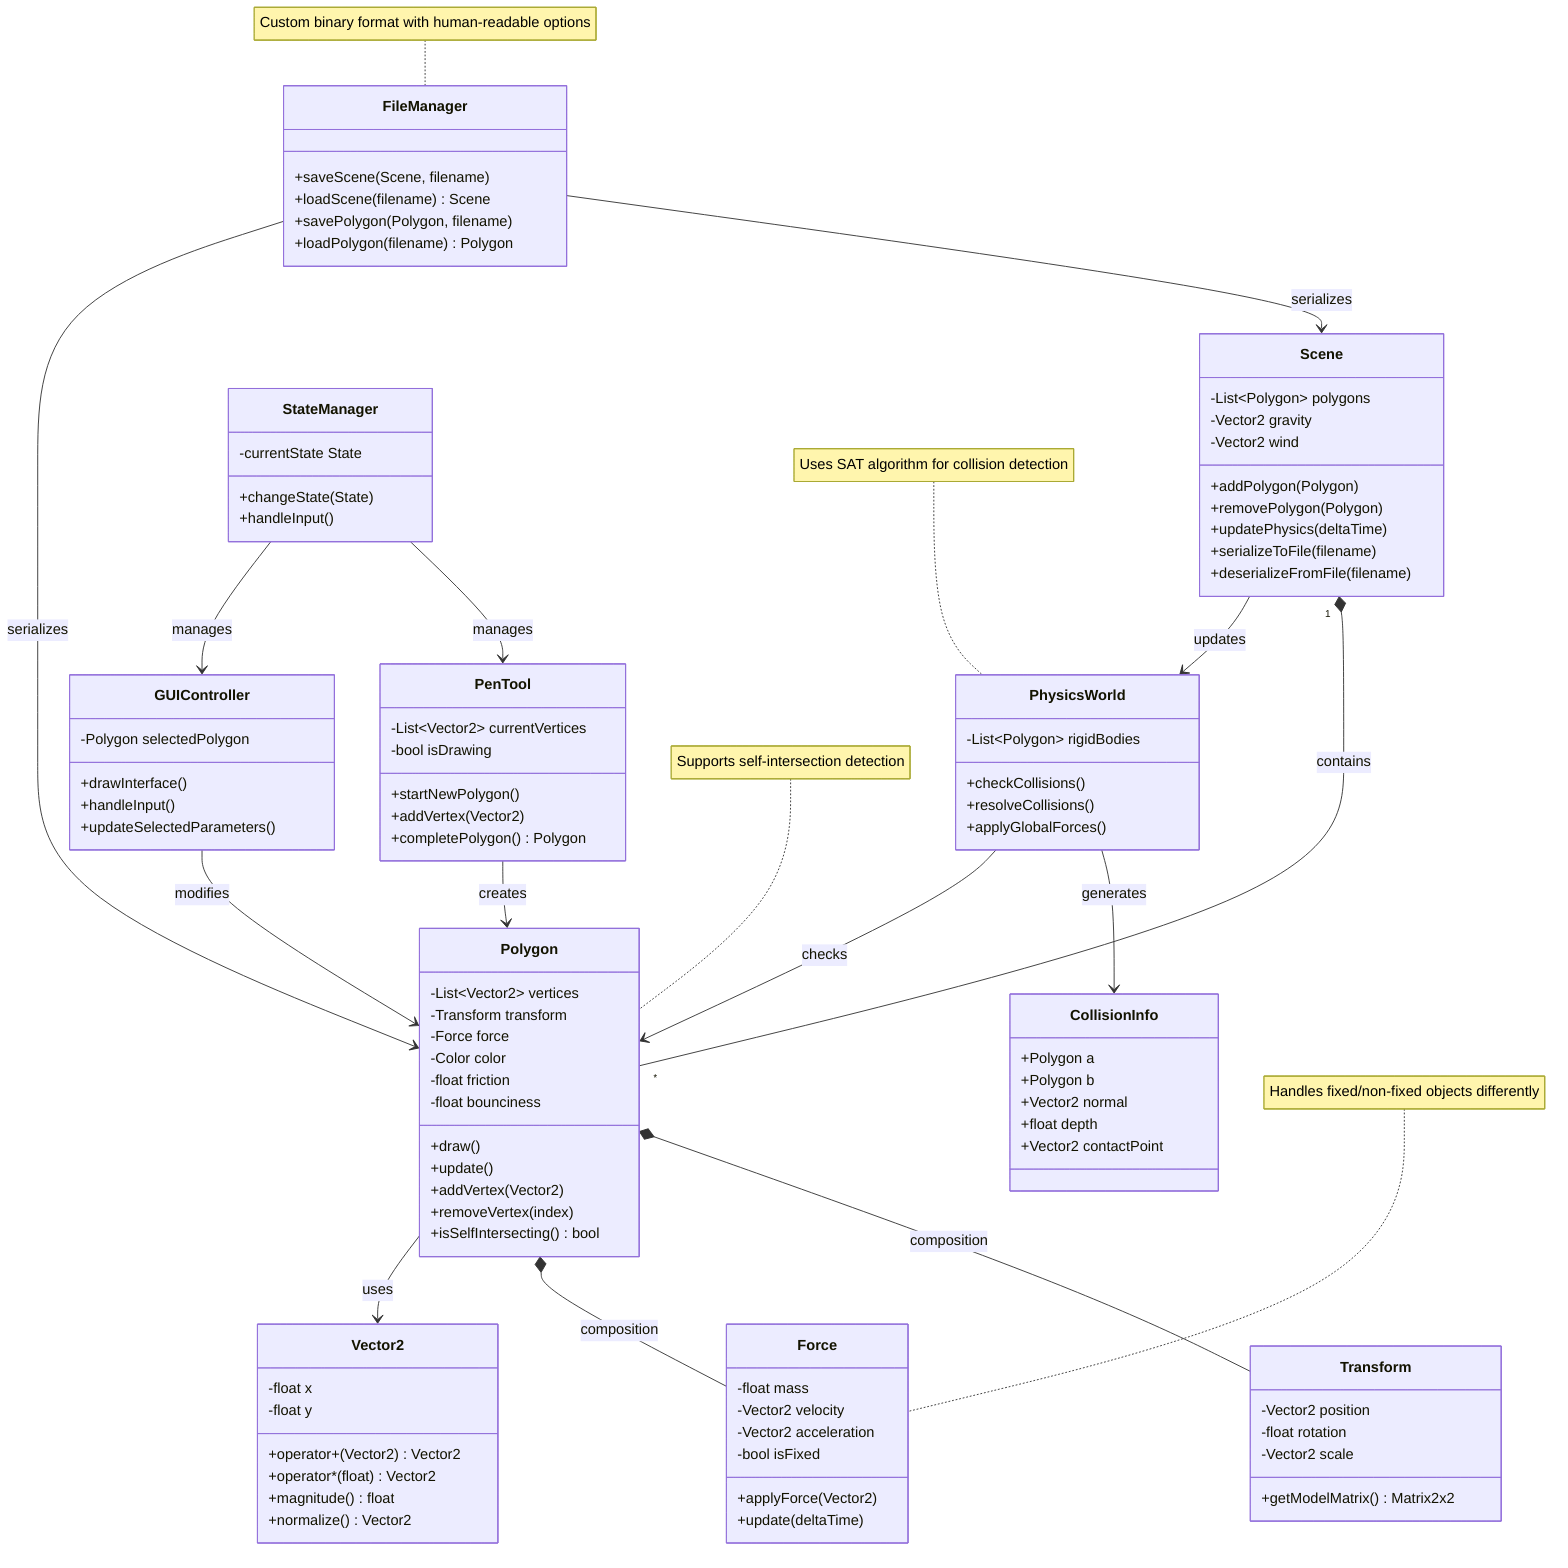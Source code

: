 classDiagram
%% Core Classes
    class Scene {
        -List~Polygon~ polygons
        -Vector2 gravity
        -Vector2 wind
        +addPolygon(Polygon)
        +removePolygon(Polygon)
        +updatePhysics(deltaTime)
        +serializeToFile(filename)
        +deserializeFromFile(filename)
    }

    class Polygon {
        -List~Vector2~ vertices
        -Transform transform
        -Force force
        -Color color
        -float friction
        -float bounciness
        +draw()
        +update()
        +addVertex(Vector2)
        +removeVertex(index)
        +isSelfIntersecting() bool
    }

    class Transform {
        -Vector2 position
        -float rotation
        -Vector2 scale
        +getModelMatrix() Matrix2x2
    }

    class Force {
        -float mass
        -Vector2 velocity
        -Vector2 acceleration
        -bool isFixed
        +applyForce(Vector2)
        +update(deltaTime)
    }

    class Vector2 {
        -float x
        -float y
        +operator+(Vector2) Vector2
        +operator*(float) Vector2
        +magnitude() float
        +normalize() Vector2
    }

%% Physics System
    class PhysicsWorld {
        -List~Polygon~ rigidBodies
        +checkCollisions()
        +resolveCollisions()
        +applyGlobalForces()
    }

    class CollisionInfo {
        +Polygon a
        +Polygon b
        +Vector2 normal
        +float depth
        +Vector2 contactPoint
    }

%% Tools and Managers
    class PenTool {
        -List~Vector2~ currentVertices
        -bool isDrawing
        +startNewPolygon()
        +addVertex(Vector2)
        +completePolygon() Polygon
    }

    class StateManager {
        -currentState State
        +changeState(State)
        +handleInput()
    }

    class FileManager {
        +saveScene(Scene, filename)
        +loadScene(filename) Scene
        +savePolygon(Polygon, filename)
        +loadPolygon(filename) Polygon
    }

    class GUIController {
        -Polygon selectedPolygon
        +drawInterface()
        +handleInput()
        +updateSelectedParameters()
    }

%% Relationships
    Scene "1" *-- "*" Polygon: contains
    Scene --> PhysicsWorld: updates
    Polygon *-- Transform: composition
    Polygon *-- Force: composition
    Polygon --> Vector2: uses
    PhysicsWorld --> CollisionInfo: generates
    PhysicsWorld --> Polygon: checks
    PenTool --> Polygon: creates
    StateManager --> PenTool: manages
    StateManager --> GUIController: manages
    GUIController --> Polygon: modifies
    FileManager --> Scene: serializes
    FileManager --> Polygon: serializes

%% Notes
    note for PhysicsWorld "Uses SAT algorithm for collision detection"
    note for FileManager "Custom binary format with human-readable options"
    note for Polygon "Supports self-intersection detection"
    note for Force "Handles fixed/non-fixed objects differently"